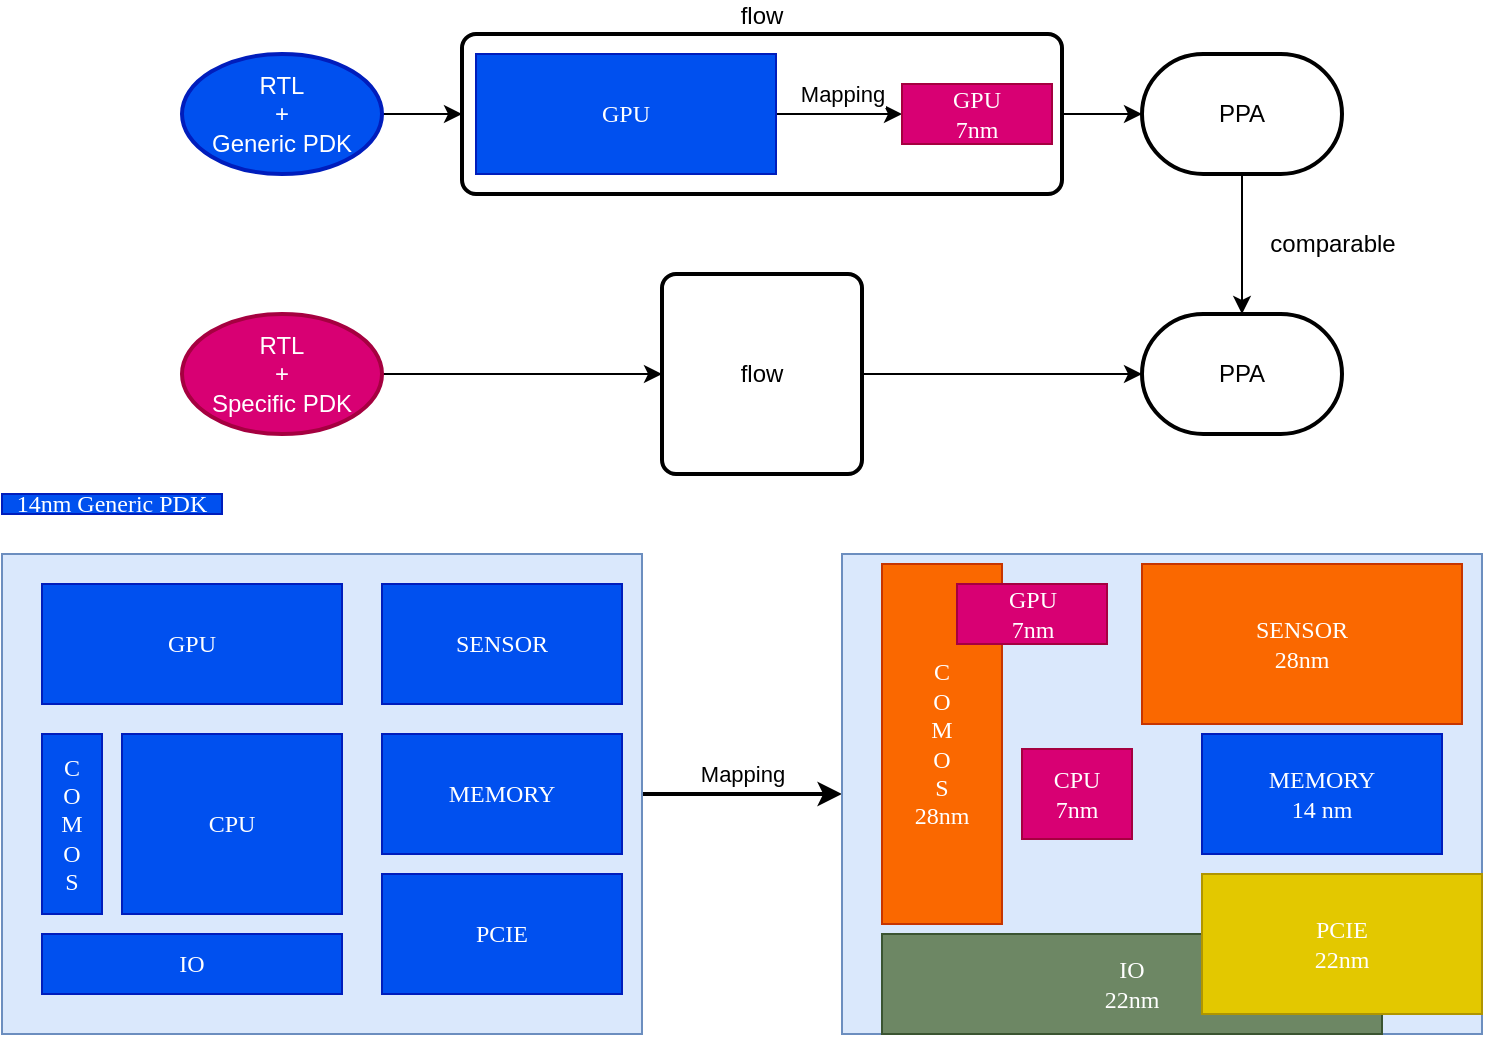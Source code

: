 <mxfile version="25.0.3">
  <diagram name="第 1 页" id="3vM-LfTn7jZbJiqvsvi1">
    <mxGraphModel dx="570" dy="795" grid="1" gridSize="10" guides="1" tooltips="1" connect="1" arrows="1" fold="1" page="1" pageScale="1" pageWidth="827" pageHeight="1169" math="0" shadow="0">
      <root>
        <mxCell id="0" />
        <mxCell id="1" parent="0" />
        <mxCell id="tPTdJTCbc4bHb4Sg9p0z-80" value="flow" style="rounded=1;whiteSpace=wrap;html=1;absoluteArcSize=1;arcSize=14;strokeWidth=2;align=center;horizontal=1;labelPosition=center;verticalLabelPosition=top;verticalAlign=bottom;gradientColor=none;fillColor=none;" vertex="1" parent="1">
          <mxGeometry x="1120" y="250" width="300" height="80" as="geometry" />
        </mxCell>
        <mxCell id="tPTdJTCbc4bHb4Sg9p0z-68" value="" style="group" vertex="1" connectable="0" parent="1">
          <mxGeometry x="890" y="480" width="740" height="270" as="geometry" />
        </mxCell>
        <mxCell id="tPTdJTCbc4bHb4Sg9p0z-66" style="edgeStyle=orthogonalEdgeStyle;rounded=0;orthogonalLoop=1;jettySize=auto;html=1;exitX=1;exitY=0.5;exitDx=0;exitDy=0;entryX=0;entryY=0.5;entryDx=0;entryDy=0;strokeWidth=2;labelPosition=center;verticalLabelPosition=top;align=center;verticalAlign=bottom;" edge="1" parent="tPTdJTCbc4bHb4Sg9p0z-68" source="tPTdJTCbc4bHb4Sg9p0z-40" target="tPTdJTCbc4bHb4Sg9p0z-50">
          <mxGeometry relative="1" as="geometry" />
        </mxCell>
        <mxCell id="tPTdJTCbc4bHb4Sg9p0z-67" value="Mapping" style="edgeLabel;html=1;align=center;verticalAlign=middle;resizable=0;points=[];" vertex="1" connectable="0" parent="tPTdJTCbc4bHb4Sg9p0z-66">
          <mxGeometry relative="1" as="geometry">
            <mxPoint y="-10" as="offset" />
          </mxGeometry>
        </mxCell>
        <mxCell id="tPTdJTCbc4bHb4Sg9p0z-40" value="45" style="whiteSpace=wrap;html=1;fillColor=#dae8fc;strokeColor=#6c8ebf;" vertex="1" parent="tPTdJTCbc4bHb4Sg9p0z-68">
          <mxGeometry y="30" width="320" height="240" as="geometry" />
        </mxCell>
        <mxCell id="tPTdJTCbc4bHb4Sg9p0z-41" value="&lt;font face=&quot;Times New Roman&quot;&gt;GPU&lt;/font&gt;" style="rounded=0;whiteSpace=wrap;html=1;fillColor=#0050ef;fontColor=#ffffff;strokeColor=#001DBC;" vertex="1" parent="tPTdJTCbc4bHb4Sg9p0z-68">
          <mxGeometry x="20" y="45" width="150" height="60" as="geometry" />
        </mxCell>
        <mxCell id="tPTdJTCbc4bHb4Sg9p0z-42" value="&lt;font face=&quot;Times New Roman&quot;&gt;SENSOR&lt;/font&gt;" style="rounded=0;whiteSpace=wrap;html=1;fillColor=#0050ef;fontColor=#ffffff;strokeColor=#001DBC;" vertex="1" parent="tPTdJTCbc4bHb4Sg9p0z-68">
          <mxGeometry x="190" y="45" width="120" height="60" as="geometry" />
        </mxCell>
        <mxCell id="tPTdJTCbc4bHb4Sg9p0z-43" value="&lt;font face=&quot;Times New Roman&quot;&gt;MEMORY&lt;/font&gt;" style="rounded=0;whiteSpace=wrap;html=1;fillColor=#0050ef;fontColor=#ffffff;strokeColor=#001DBC;" vertex="1" parent="tPTdJTCbc4bHb4Sg9p0z-68">
          <mxGeometry x="190" y="120" width="120" height="60" as="geometry" />
        </mxCell>
        <mxCell id="tPTdJTCbc4bHb4Sg9p0z-44" value="&lt;font face=&quot;Times New Roman&quot;&gt;PCIE&lt;/font&gt;" style="rounded=0;whiteSpace=wrap;html=1;fillColor=#0050ef;fontColor=#ffffff;strokeColor=#001DBC;" vertex="1" parent="tPTdJTCbc4bHb4Sg9p0z-68">
          <mxGeometry x="190" y="190" width="120" height="60" as="geometry" />
        </mxCell>
        <mxCell id="tPTdJTCbc4bHb4Sg9p0z-47" value="&lt;font face=&quot;Times New Roman&quot;&gt;CPU&lt;/font&gt;" style="rounded=0;whiteSpace=wrap;html=1;fillColor=#0050ef;fontColor=#ffffff;strokeColor=#001DBC;" vertex="1" parent="tPTdJTCbc4bHb4Sg9p0z-68">
          <mxGeometry x="60" y="120" width="110" height="90" as="geometry" />
        </mxCell>
        <mxCell id="tPTdJTCbc4bHb4Sg9p0z-48" value="&lt;font face=&quot;Times New Roman&quot;&gt;IO&lt;/font&gt;" style="rounded=0;whiteSpace=wrap;html=1;fillColor=#0050ef;fontColor=#ffffff;strokeColor=#001DBC;" vertex="1" parent="tPTdJTCbc4bHb4Sg9p0z-68">
          <mxGeometry x="20" y="220" width="150" height="30" as="geometry" />
        </mxCell>
        <mxCell id="tPTdJTCbc4bHb4Sg9p0z-49" value="&lt;font face=&quot;Times New Roman&quot;&gt;C&lt;/font&gt;&lt;div&gt;&lt;font face=&quot;Times New Roman&quot;&gt;O&lt;/font&gt;&lt;/div&gt;&lt;div&gt;&lt;font face=&quot;Times New Roman&quot;&gt;M&lt;/font&gt;&lt;/div&gt;&lt;div&gt;&lt;font face=&quot;Times New Roman&quot;&gt;O&lt;/font&gt;&lt;/div&gt;&lt;div&gt;&lt;font face=&quot;Times New Roman&quot;&gt;S&lt;/font&gt;&lt;/div&gt;" style="rounded=0;whiteSpace=wrap;html=1;fillColor=#0050ef;fontColor=#ffffff;strokeColor=#001DBC;" vertex="1" parent="tPTdJTCbc4bHb4Sg9p0z-68">
          <mxGeometry x="20" y="120" width="30" height="90" as="geometry" />
        </mxCell>
        <mxCell id="tPTdJTCbc4bHb4Sg9p0z-50" value="" style="whiteSpace=wrap;html=1;fillColor=#dae8fc;strokeColor=#6c8ebf;" vertex="1" parent="tPTdJTCbc4bHb4Sg9p0z-68">
          <mxGeometry x="420" y="30" width="320" height="240" as="geometry" />
        </mxCell>
        <mxCell id="tPTdJTCbc4bHb4Sg9p0z-52" value="&lt;font face=&quot;Times New Roman&quot;&gt;SENSOR&lt;/font&gt;&lt;div&gt;&lt;font face=&quot;Times New Roman&quot;&gt;28nm&lt;/font&gt;&lt;/div&gt;" style="rounded=0;whiteSpace=wrap;html=1;fillColor=#fa6800;fontColor=#FFFFFF;strokeColor=#C73500;aspect=fixed;" vertex="1" parent="tPTdJTCbc4bHb4Sg9p0z-68">
          <mxGeometry x="570" y="35" width="160" height="80" as="geometry" />
        </mxCell>
        <mxCell id="tPTdJTCbc4bHb4Sg9p0z-53" value="&lt;font face=&quot;Times New Roman&quot;&gt;MEMORY&lt;/font&gt;&lt;div&gt;&lt;font face=&quot;Times New Roman&quot;&gt;14 nm&lt;/font&gt;&lt;/div&gt;" style="rounded=0;whiteSpace=wrap;html=1;fillColor=#0050ef;fontColor=#ffffff;strokeColor=#001DBC;" vertex="1" parent="tPTdJTCbc4bHb4Sg9p0z-68">
          <mxGeometry x="600" y="120" width="120" height="60" as="geometry" />
        </mxCell>
        <mxCell id="tPTdJTCbc4bHb4Sg9p0z-56" value="&lt;font face=&quot;Times New Roman&quot;&gt;IO&lt;/font&gt;&lt;div&gt;&lt;font face=&quot;Times New Roman&quot;&gt;22nm&lt;/font&gt;&lt;/div&gt;" style="rounded=0;whiteSpace=wrap;html=1;fillColor=#6d8764;fontColor=#ffffff;strokeColor=#3A5431;aspect=fixed;" vertex="1" parent="tPTdJTCbc4bHb4Sg9p0z-68">
          <mxGeometry x="440" y="220" width="250" height="50" as="geometry" />
        </mxCell>
        <mxCell id="tPTdJTCbc4bHb4Sg9p0z-54" value="&lt;font face=&quot;Times New Roman&quot;&gt;PCIE&lt;/font&gt;&lt;div&gt;&lt;font face=&quot;Times New Roman&quot;&gt;22nm&lt;/font&gt;&lt;/div&gt;" style="rounded=0;whiteSpace=wrap;html=1;fillColor=#e3c800;fontColor=#FFFFFF;strokeColor=#B09500;aspect=fixed;" vertex="1" parent="tPTdJTCbc4bHb4Sg9p0z-68">
          <mxGeometry x="600" y="190" width="140" height="70" as="geometry" />
        </mxCell>
        <mxCell id="tPTdJTCbc4bHb4Sg9p0z-57" value="&lt;font face=&quot;Times New Roman&quot;&gt;C&lt;/font&gt;&lt;div&gt;&lt;font face=&quot;Times New Roman&quot;&gt;O&lt;/font&gt;&lt;/div&gt;&lt;div&gt;&lt;font face=&quot;Times New Roman&quot;&gt;M&lt;/font&gt;&lt;/div&gt;&lt;div&gt;&lt;font face=&quot;Times New Roman&quot;&gt;O&lt;/font&gt;&lt;/div&gt;&lt;div&gt;&lt;font face=&quot;Times New Roman&quot;&gt;S&lt;/font&gt;&lt;/div&gt;&lt;div&gt;&lt;font face=&quot;Times New Roman&quot;&gt;28nm&lt;/font&gt;&lt;/div&gt;" style="rounded=0;whiteSpace=wrap;html=1;fillColor=#fa6800;strokeColor=#C73500;aspect=fixed;fontColor=#FFFFFF;" vertex="1" parent="tPTdJTCbc4bHb4Sg9p0z-68">
          <mxGeometry x="440" y="35" width="60" height="180" as="geometry" />
        </mxCell>
        <mxCell id="tPTdJTCbc4bHb4Sg9p0z-55" value="&lt;font face=&quot;Times New Roman&quot;&gt;CPU&lt;/font&gt;&lt;div&gt;&lt;font face=&quot;Times New Roman&quot;&gt;7nm&lt;/font&gt;&lt;/div&gt;" style="rounded=0;whiteSpace=wrap;html=1;fillColor=#d80073;fontColor=#ffffff;strokeColor=#A50040;aspect=fixed;" vertex="1" parent="tPTdJTCbc4bHb4Sg9p0z-68">
          <mxGeometry x="510" y="127.5" width="55" height="45" as="geometry" />
        </mxCell>
        <mxCell id="tPTdJTCbc4bHb4Sg9p0z-59" value="&lt;font face=&quot;Times New Roman&quot;&gt;14nm Generic PDK&lt;/font&gt;" style="rounded=0;whiteSpace=wrap;html=1;fillColor=#0050ef;fontColor=#ffffff;strokeColor=#001DBC;" vertex="1" parent="tPTdJTCbc4bHb4Sg9p0z-68">
          <mxGeometry width="110" height="10" as="geometry" />
        </mxCell>
        <mxCell id="tPTdJTCbc4bHb4Sg9p0z-51" value="&lt;font face=&quot;Times New Roman&quot;&gt;GPU&lt;/font&gt;&lt;div&gt;&lt;font face=&quot;Times New Roman&quot;&gt;7nm&lt;/font&gt;&lt;/div&gt;" style="rounded=0;whiteSpace=wrap;html=1;fillColor=#d80073;fontColor=#ffffff;strokeColor=#A50040;aspect=fixed;" vertex="1" parent="tPTdJTCbc4bHb4Sg9p0z-68">
          <mxGeometry x="477.5" y="45" width="75" height="30" as="geometry" />
        </mxCell>
        <mxCell id="tPTdJTCbc4bHb4Sg9p0z-71" style="edgeStyle=orthogonalEdgeStyle;rounded=0;orthogonalLoop=1;jettySize=auto;html=1;exitX=1;exitY=0.5;exitDx=0;exitDy=0;entryX=0;entryY=0.5;entryDx=0;entryDy=0;" edge="1" parent="1" source="tPTdJTCbc4bHb4Sg9p0z-69" target="tPTdJTCbc4bHb4Sg9p0z-70">
          <mxGeometry relative="1" as="geometry" />
        </mxCell>
        <mxCell id="tPTdJTCbc4bHb4Sg9p0z-69" value="&lt;font face=&quot;Times New Roman&quot;&gt;GPU&lt;/font&gt;" style="rounded=0;whiteSpace=wrap;html=1;fillColor=#0050ef;fontColor=#ffffff;strokeColor=#001DBC;" vertex="1" parent="1">
          <mxGeometry x="1127" y="260" width="150" height="60" as="geometry" />
        </mxCell>
        <mxCell id="tPTdJTCbc4bHb4Sg9p0z-70" value="&lt;font face=&quot;Times New Roman&quot;&gt;GPU&lt;/font&gt;&lt;div&gt;&lt;font face=&quot;Times New Roman&quot;&gt;7nm&lt;/font&gt;&lt;/div&gt;" style="rounded=0;whiteSpace=wrap;html=1;fillColor=#d80073;fontColor=#ffffff;strokeColor=#A50040;aspect=fixed;" vertex="1" parent="1">
          <mxGeometry x="1340" y="275" width="75" height="30" as="geometry" />
        </mxCell>
        <mxCell id="tPTdJTCbc4bHb4Sg9p0z-72" value="Mapping" style="edgeLabel;html=1;align=center;verticalAlign=middle;resizable=0;points=[];" vertex="1" connectable="0" parent="1">
          <mxGeometry x="1310" y="280" as="geometry" />
        </mxCell>
        <mxCell id="tPTdJTCbc4bHb4Sg9p0z-75" value="PPA" style="strokeWidth=2;html=1;shape=mxgraph.flowchart.terminator;whiteSpace=wrap;" vertex="1" parent="1">
          <mxGeometry x="1460" y="390" width="100" height="60" as="geometry" />
        </mxCell>
        <mxCell id="tPTdJTCbc4bHb4Sg9p0z-78" style="edgeStyle=orthogonalEdgeStyle;rounded=0;orthogonalLoop=1;jettySize=auto;html=1;exitX=1;exitY=0.5;exitDx=0;exitDy=0;exitPerimeter=0;entryX=0;entryY=0.5;entryDx=0;entryDy=0;" edge="1" parent="1" source="tPTdJTCbc4bHb4Sg9p0z-76" target="tPTdJTCbc4bHb4Sg9p0z-77">
          <mxGeometry relative="1" as="geometry" />
        </mxCell>
        <mxCell id="tPTdJTCbc4bHb4Sg9p0z-76" value="RTL&lt;div&gt;+&lt;br&gt;&lt;div&gt;Specific PDK&lt;/div&gt;&lt;/div&gt;" style="strokeWidth=2;html=1;shape=mxgraph.flowchart.start_1;whiteSpace=wrap;fillColor=#d80073;fontColor=#ffffff;strokeColor=#A50040;" vertex="1" parent="1">
          <mxGeometry x="980" y="390" width="100" height="60" as="geometry" />
        </mxCell>
        <mxCell id="tPTdJTCbc4bHb4Sg9p0z-77" value="flow" style="rounded=1;whiteSpace=wrap;html=1;absoluteArcSize=1;arcSize=14;strokeWidth=2;" vertex="1" parent="1">
          <mxGeometry x="1220" y="370" width="100" height="100" as="geometry" />
        </mxCell>
        <mxCell id="tPTdJTCbc4bHb4Sg9p0z-79" style="edgeStyle=orthogonalEdgeStyle;rounded=0;orthogonalLoop=1;jettySize=auto;html=1;exitX=1;exitY=0.5;exitDx=0;exitDy=0;entryX=0;entryY=0.5;entryDx=0;entryDy=0;entryPerimeter=0;" edge="1" parent="1" source="tPTdJTCbc4bHb4Sg9p0z-77" target="tPTdJTCbc4bHb4Sg9p0z-75">
          <mxGeometry relative="1" as="geometry" />
        </mxCell>
        <mxCell id="tPTdJTCbc4bHb4Sg9p0z-82" style="edgeStyle=orthogonalEdgeStyle;rounded=0;orthogonalLoop=1;jettySize=auto;html=1;exitX=1;exitY=0.5;exitDx=0;exitDy=0;exitPerimeter=0;entryX=0;entryY=0.5;entryDx=0;entryDy=0;" edge="1" parent="1" source="tPTdJTCbc4bHb4Sg9p0z-81" target="tPTdJTCbc4bHb4Sg9p0z-80">
          <mxGeometry relative="1" as="geometry" />
        </mxCell>
        <mxCell id="tPTdJTCbc4bHb4Sg9p0z-81" value="RTL&lt;div&gt;+&lt;br&gt;&lt;div&gt;Generic PDK&lt;/div&gt;&lt;/div&gt;" style="strokeWidth=2;html=1;shape=mxgraph.flowchart.start_1;whiteSpace=wrap;fillColor=#0050ef;fontColor=#ffffff;strokeColor=#001DBC;" vertex="1" parent="1">
          <mxGeometry x="980" y="260" width="100" height="60" as="geometry" />
        </mxCell>
        <mxCell id="tPTdJTCbc4bHb4Sg9p0z-84" value="PPA" style="strokeWidth=2;html=1;shape=mxgraph.flowchart.terminator;whiteSpace=wrap;" vertex="1" parent="1">
          <mxGeometry x="1460" y="260" width="100" height="60" as="geometry" />
        </mxCell>
        <mxCell id="tPTdJTCbc4bHb4Sg9p0z-85" style="edgeStyle=orthogonalEdgeStyle;rounded=0;orthogonalLoop=1;jettySize=auto;html=1;exitX=1;exitY=0.5;exitDx=0;exitDy=0;entryX=0;entryY=0.5;entryDx=0;entryDy=0;entryPerimeter=0;" edge="1" parent="1" source="tPTdJTCbc4bHb4Sg9p0z-80" target="tPTdJTCbc4bHb4Sg9p0z-84">
          <mxGeometry relative="1" as="geometry" />
        </mxCell>
        <mxCell id="tPTdJTCbc4bHb4Sg9p0z-87" style="rounded=0;orthogonalLoop=1;jettySize=auto;html=1;exitX=0.5;exitY=1;exitDx=0;exitDy=0;exitPerimeter=0;entryX=0.5;entryY=0;entryDx=0;entryDy=0;entryPerimeter=0;strokeColor=default;shadow=0;flowAnimation=0;curved=0;" edge="1" parent="1" source="tPTdJTCbc4bHb4Sg9p0z-84" target="tPTdJTCbc4bHb4Sg9p0z-75">
          <mxGeometry relative="1" as="geometry" />
        </mxCell>
        <mxCell id="tPTdJTCbc4bHb4Sg9p0z-88" value="comparable" style="text;html=1;align=center;verticalAlign=middle;resizable=0;points=[];autosize=1;strokeColor=none;fillColor=none;" vertex="1" parent="1">
          <mxGeometry x="1510" y="340" width="90" height="30" as="geometry" />
        </mxCell>
      </root>
    </mxGraphModel>
  </diagram>
</mxfile>
